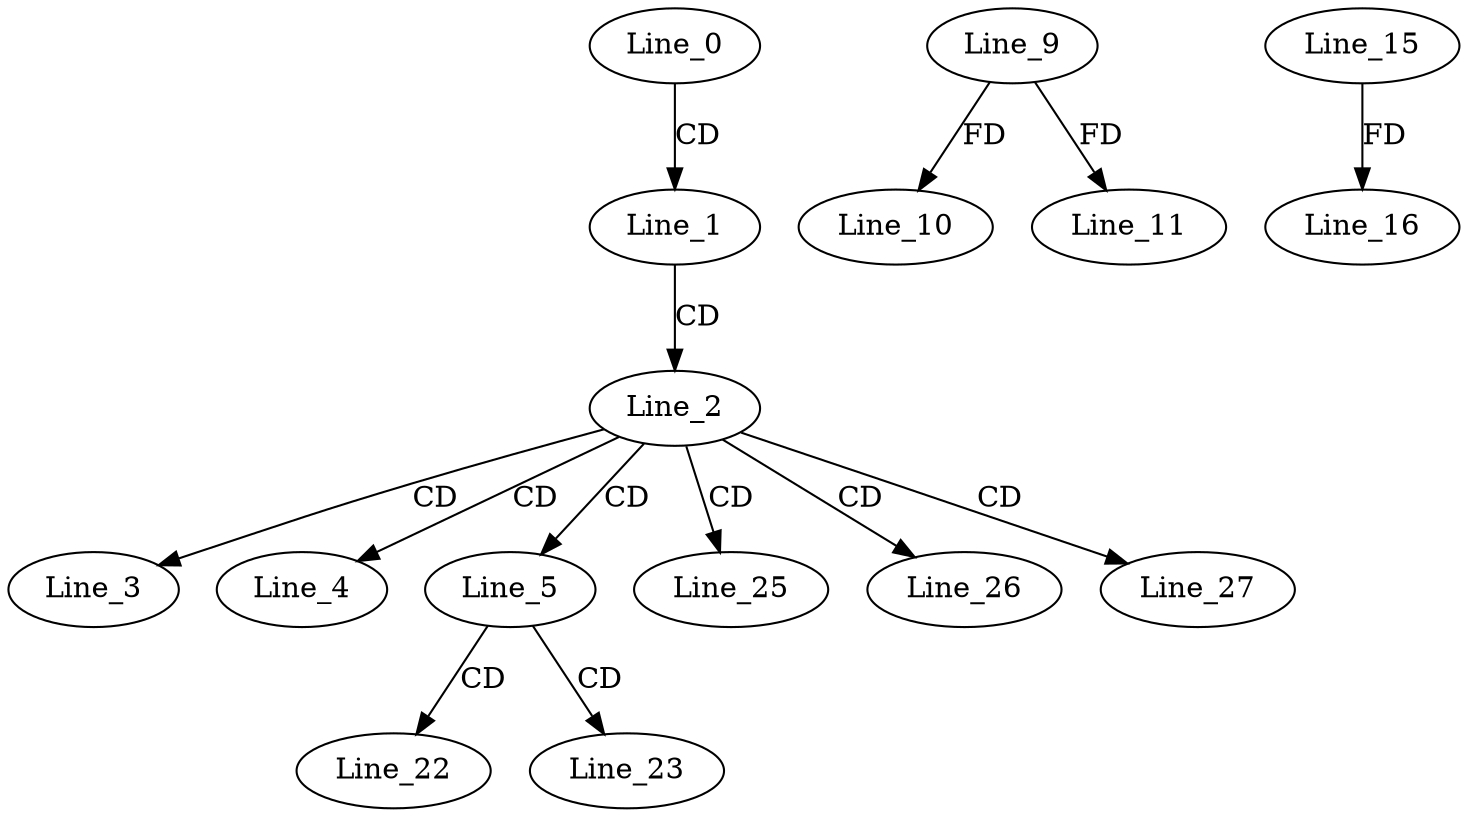digraph G {
  Line_0;
  Line_1;
  Line_2;
  Line_3;
  Line_4;
  Line_5;
  Line_9;
  Line_10;
  Line_11;
  Line_15;
  Line_16;
  Line_22;
  Line_23;
  Line_25;
  Line_26;
  Line_27;
  Line_0 -> Line_1 [ label="CD" ];
  Line_1 -> Line_2 [ label="CD" ];
  Line_2 -> Line_3 [ label="CD" ];
  Line_2 -> Line_4 [ label="CD" ];
  Line_2 -> Line_5 [ label="CD" ];
  Line_9 -> Line_10 [ label="FD" ];
  Line_9 -> Line_11 [ label="FD" ];
  Line_15 -> Line_16 [ label="FD" ];
  Line_5 -> Line_22 [ label="CD" ];
  Line_5 -> Line_23 [ label="CD" ];
  Line_2 -> Line_25 [ label="CD" ];
  Line_2 -> Line_26 [ label="CD" ];
  Line_2 -> Line_27 [ label="CD" ];
}
